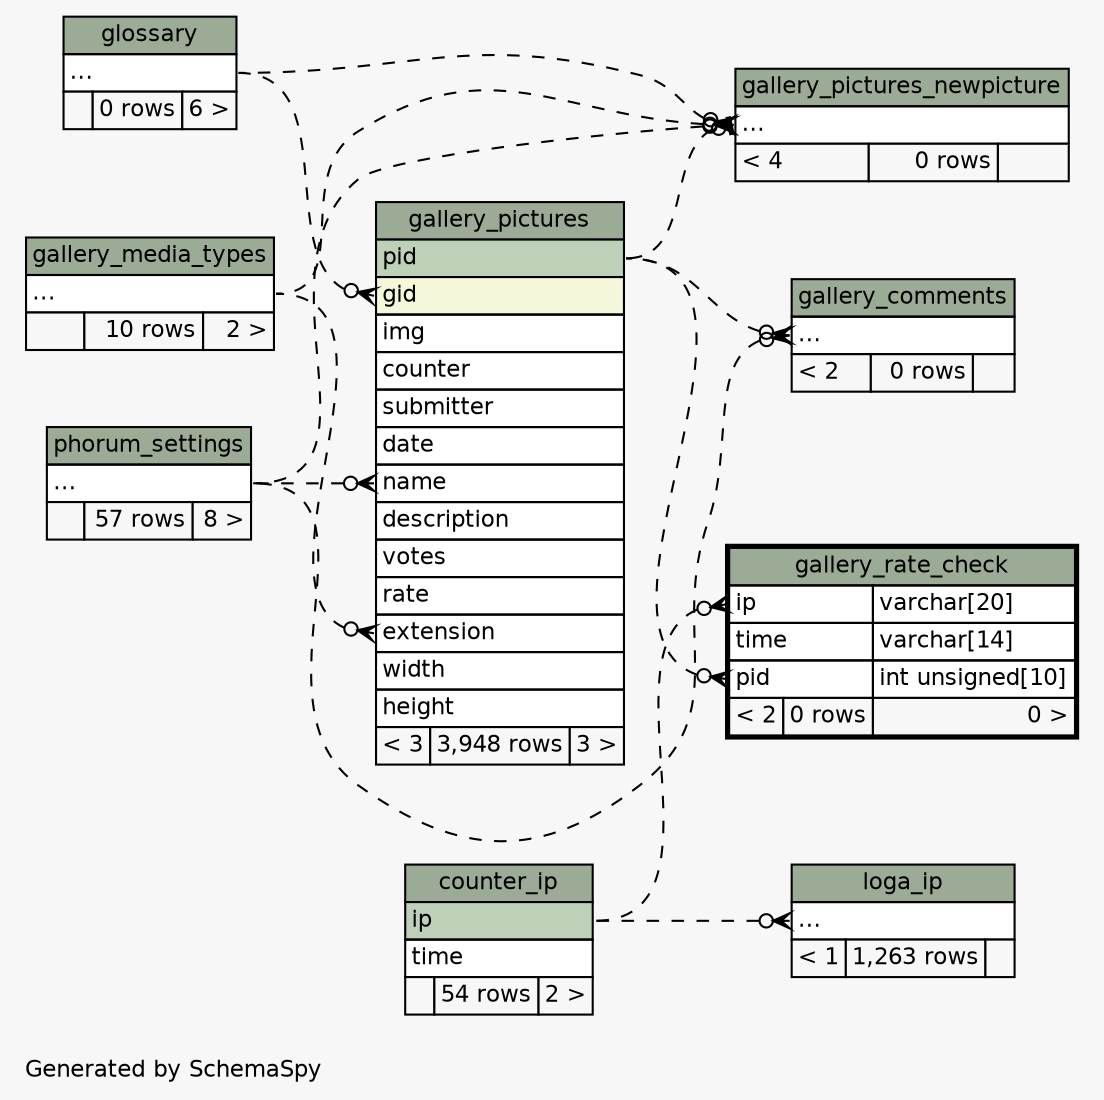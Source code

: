 // dot 2.38.0 on Mac OS X 10.9.4
// SchemaSpy rev 590
digraph "impliedTwoDegreesRelationshipsDiagram" {
  graph [
    rankdir="RL"
    bgcolor="#f7f7f7"
    label="\nGenerated by SchemaSpy"
    labeljust="l"
    nodesep="0.18"
    ranksep="0.46"
    fontname="Helvetica"
    fontsize="11"
  ];
  node [
    fontname="Helvetica"
    fontsize="11"
    shape="plaintext"
  ];
  edge [
    arrowsize="0.8"
  ];
  "gallery_comments":"elipses":w -> "phorum_settings":"elipses":e [arrowhead=none dir=back arrowtail=crowodot style=dashed];
  "gallery_comments":"elipses":w -> "gallery_pictures":"pid":e [arrowhead=none dir=back arrowtail=crowodot style=dashed];
  "gallery_pictures":"extension":w -> "gallery_media_types":"elipses":e [arrowhead=none dir=back arrowtail=crowodot style=dashed];
  "gallery_pictures":"gid":w -> "glossary":"elipses":e [arrowhead=none dir=back arrowtail=crowodot style=dashed];
  "gallery_pictures":"name":w -> "phorum_settings":"elipses":e [arrowhead=none dir=back arrowtail=crowodot style=dashed];
  "gallery_pictures_newpicture":"elipses":w -> "gallery_media_types":"elipses":e [arrowhead=none dir=back arrowtail=crowodot style=dashed];
  "gallery_pictures_newpicture":"elipses":w -> "glossary":"elipses":e [arrowhead=none dir=back arrowtail=crowodot style=dashed];
  "gallery_pictures_newpicture":"elipses":w -> "phorum_settings":"elipses":e [arrowhead=none dir=back arrowtail=crowodot style=dashed];
  "gallery_pictures_newpicture":"elipses":w -> "gallery_pictures":"pid":e [arrowhead=none dir=back arrowtail=teeodot style=dashed];
  "gallery_rate_check":"ip":w -> "counter_ip":"ip":e [arrowhead=none dir=back arrowtail=crowodot style=dashed];
  "gallery_rate_check":"pid":w -> "gallery_pictures":"pid":e [arrowhead=none dir=back arrowtail=crowodot style=dashed];
  "loga_ip":"elipses":w -> "counter_ip":"ip":e [arrowhead=none dir=back arrowtail=crowodot style=dashed];
  "counter_ip" [
    label=<
    <TABLE BORDER="0" CELLBORDER="1" CELLSPACING="0" BGCOLOR="#ffffff">
      <TR><TD COLSPAN="3" BGCOLOR="#9bab96" ALIGN="CENTER">counter_ip</TD></TR>
      <TR><TD PORT="ip" COLSPAN="3" BGCOLOR="#bed1b8" ALIGN="LEFT">ip</TD></TR>
      <TR><TD PORT="time" COLSPAN="3" ALIGN="LEFT">time</TD></TR>
      <TR><TD ALIGN="LEFT" BGCOLOR="#f7f7f7">  </TD><TD ALIGN="RIGHT" BGCOLOR="#f7f7f7">54 rows</TD><TD ALIGN="RIGHT" BGCOLOR="#f7f7f7">2 &gt;</TD></TR>
    </TABLE>>
    URL="counter_ip.html"
    tooltip="counter_ip"
  ];
  "gallery_comments" [
    label=<
    <TABLE BORDER="0" CELLBORDER="1" CELLSPACING="0" BGCOLOR="#ffffff">
      <TR><TD COLSPAN="3" BGCOLOR="#9bab96" ALIGN="CENTER">gallery_comments</TD></TR>
      <TR><TD PORT="elipses" COLSPAN="3" ALIGN="LEFT">...</TD></TR>
      <TR><TD ALIGN="LEFT" BGCOLOR="#f7f7f7">&lt; 2</TD><TD ALIGN="RIGHT" BGCOLOR="#f7f7f7">0 rows</TD><TD ALIGN="RIGHT" BGCOLOR="#f7f7f7">  </TD></TR>
    </TABLE>>
    URL="gallery_comments.html"
    tooltip="gallery_comments"
  ];
  "gallery_media_types" [
    label=<
    <TABLE BORDER="0" CELLBORDER="1" CELLSPACING="0" BGCOLOR="#ffffff">
      <TR><TD COLSPAN="3" BGCOLOR="#9bab96" ALIGN="CENTER">gallery_media_types</TD></TR>
      <TR><TD PORT="elipses" COLSPAN="3" ALIGN="LEFT">...</TD></TR>
      <TR><TD ALIGN="LEFT" BGCOLOR="#f7f7f7">  </TD><TD ALIGN="RIGHT" BGCOLOR="#f7f7f7">10 rows</TD><TD ALIGN="RIGHT" BGCOLOR="#f7f7f7">2 &gt;</TD></TR>
    </TABLE>>
    URL="gallery_media_types.html"
    tooltip="gallery_media_types"
  ];
  "gallery_pictures" [
    label=<
    <TABLE BORDER="0" CELLBORDER="1" CELLSPACING="0" BGCOLOR="#ffffff">
      <TR><TD COLSPAN="3" BGCOLOR="#9bab96" ALIGN="CENTER">gallery_pictures</TD></TR>
      <TR><TD PORT="pid" COLSPAN="3" BGCOLOR="#bed1b8" ALIGN="LEFT">pid</TD></TR>
      <TR><TD PORT="gid" COLSPAN="3" BGCOLOR="#f4f7da" ALIGN="LEFT">gid</TD></TR>
      <TR><TD PORT="img" COLSPAN="3" ALIGN="LEFT">img</TD></TR>
      <TR><TD PORT="counter" COLSPAN="3" ALIGN="LEFT">counter</TD></TR>
      <TR><TD PORT="submitter" COLSPAN="3" ALIGN="LEFT">submitter</TD></TR>
      <TR><TD PORT="date" COLSPAN="3" ALIGN="LEFT">date</TD></TR>
      <TR><TD PORT="name" COLSPAN="3" ALIGN="LEFT">name</TD></TR>
      <TR><TD PORT="description" COLSPAN="3" ALIGN="LEFT">description</TD></TR>
      <TR><TD PORT="votes" COLSPAN="3" ALIGN="LEFT">votes</TD></TR>
      <TR><TD PORT="rate" COLSPAN="3" ALIGN="LEFT">rate</TD></TR>
      <TR><TD PORT="extension" COLSPAN="3" ALIGN="LEFT">extension</TD></TR>
      <TR><TD PORT="width" COLSPAN="3" ALIGN="LEFT">width</TD></TR>
      <TR><TD PORT="height" COLSPAN="3" ALIGN="LEFT">height</TD></TR>
      <TR><TD ALIGN="LEFT" BGCOLOR="#f7f7f7">&lt; 3</TD><TD ALIGN="RIGHT" BGCOLOR="#f7f7f7">3,948 rows</TD><TD ALIGN="RIGHT" BGCOLOR="#f7f7f7">3 &gt;</TD></TR>
    </TABLE>>
    URL="gallery_pictures.html"
    tooltip="gallery_pictures"
  ];
  "gallery_pictures_newpicture" [
    label=<
    <TABLE BORDER="0" CELLBORDER="1" CELLSPACING="0" BGCOLOR="#ffffff">
      <TR><TD COLSPAN="3" BGCOLOR="#9bab96" ALIGN="CENTER">gallery_pictures_newpicture</TD></TR>
      <TR><TD PORT="elipses" COLSPAN="3" ALIGN="LEFT">...</TD></TR>
      <TR><TD ALIGN="LEFT" BGCOLOR="#f7f7f7">&lt; 4</TD><TD ALIGN="RIGHT" BGCOLOR="#f7f7f7">0 rows</TD><TD ALIGN="RIGHT" BGCOLOR="#f7f7f7">  </TD></TR>
    </TABLE>>
    URL="gallery_pictures_newpicture.html"
    tooltip="gallery_pictures_newpicture"
  ];
  "gallery_rate_check" [
    label=<
    <TABLE BORDER="2" CELLBORDER="1" CELLSPACING="0" BGCOLOR="#ffffff">
      <TR><TD COLSPAN="3" BGCOLOR="#9bab96" ALIGN="CENTER">gallery_rate_check</TD></TR>
      <TR><TD PORT="ip" COLSPAN="2" ALIGN="LEFT">ip</TD><TD PORT="ip.type" ALIGN="LEFT">varchar[20]</TD></TR>
      <TR><TD PORT="time" COLSPAN="2" ALIGN="LEFT">time</TD><TD PORT="time.type" ALIGN="LEFT">varchar[14]</TD></TR>
      <TR><TD PORT="pid" COLSPAN="2" ALIGN="LEFT">pid</TD><TD PORT="pid.type" ALIGN="LEFT">int unsigned[10]</TD></TR>
      <TR><TD ALIGN="LEFT" BGCOLOR="#f7f7f7">&lt; 2</TD><TD ALIGN="RIGHT" BGCOLOR="#f7f7f7">0 rows</TD><TD ALIGN="RIGHT" BGCOLOR="#f7f7f7">0 &gt;</TD></TR>
    </TABLE>>
    URL="gallery_rate_check.html"
    tooltip="gallery_rate_check"
  ];
  "glossary" [
    label=<
    <TABLE BORDER="0" CELLBORDER="1" CELLSPACING="0" BGCOLOR="#ffffff">
      <TR><TD COLSPAN="3" BGCOLOR="#9bab96" ALIGN="CENTER">glossary</TD></TR>
      <TR><TD PORT="elipses" COLSPAN="3" ALIGN="LEFT">...</TD></TR>
      <TR><TD ALIGN="LEFT" BGCOLOR="#f7f7f7">  </TD><TD ALIGN="RIGHT" BGCOLOR="#f7f7f7">0 rows</TD><TD ALIGN="RIGHT" BGCOLOR="#f7f7f7">6 &gt;</TD></TR>
    </TABLE>>
    URL="glossary.html"
    tooltip="glossary"
  ];
  "loga_ip" [
    label=<
    <TABLE BORDER="0" CELLBORDER="1" CELLSPACING="0" BGCOLOR="#ffffff">
      <TR><TD COLSPAN="3" BGCOLOR="#9bab96" ALIGN="CENTER">loga_ip</TD></TR>
      <TR><TD PORT="elipses" COLSPAN="3" ALIGN="LEFT">...</TD></TR>
      <TR><TD ALIGN="LEFT" BGCOLOR="#f7f7f7">&lt; 1</TD><TD ALIGN="RIGHT" BGCOLOR="#f7f7f7">1,263 rows</TD><TD ALIGN="RIGHT" BGCOLOR="#f7f7f7">  </TD></TR>
    </TABLE>>
    URL="loga_ip.html"
    tooltip="loga_ip"
  ];
  "phorum_settings" [
    label=<
    <TABLE BORDER="0" CELLBORDER="1" CELLSPACING="0" BGCOLOR="#ffffff">
      <TR><TD COLSPAN="3" BGCOLOR="#9bab96" ALIGN="CENTER">phorum_settings</TD></TR>
      <TR><TD PORT="elipses" COLSPAN="3" ALIGN="LEFT">...</TD></TR>
      <TR><TD ALIGN="LEFT" BGCOLOR="#f7f7f7">  </TD><TD ALIGN="RIGHT" BGCOLOR="#f7f7f7">57 rows</TD><TD ALIGN="RIGHT" BGCOLOR="#f7f7f7">8 &gt;</TD></TR>
    </TABLE>>
    URL="phorum_settings.html"
    tooltip="phorum_settings"
  ];
}
